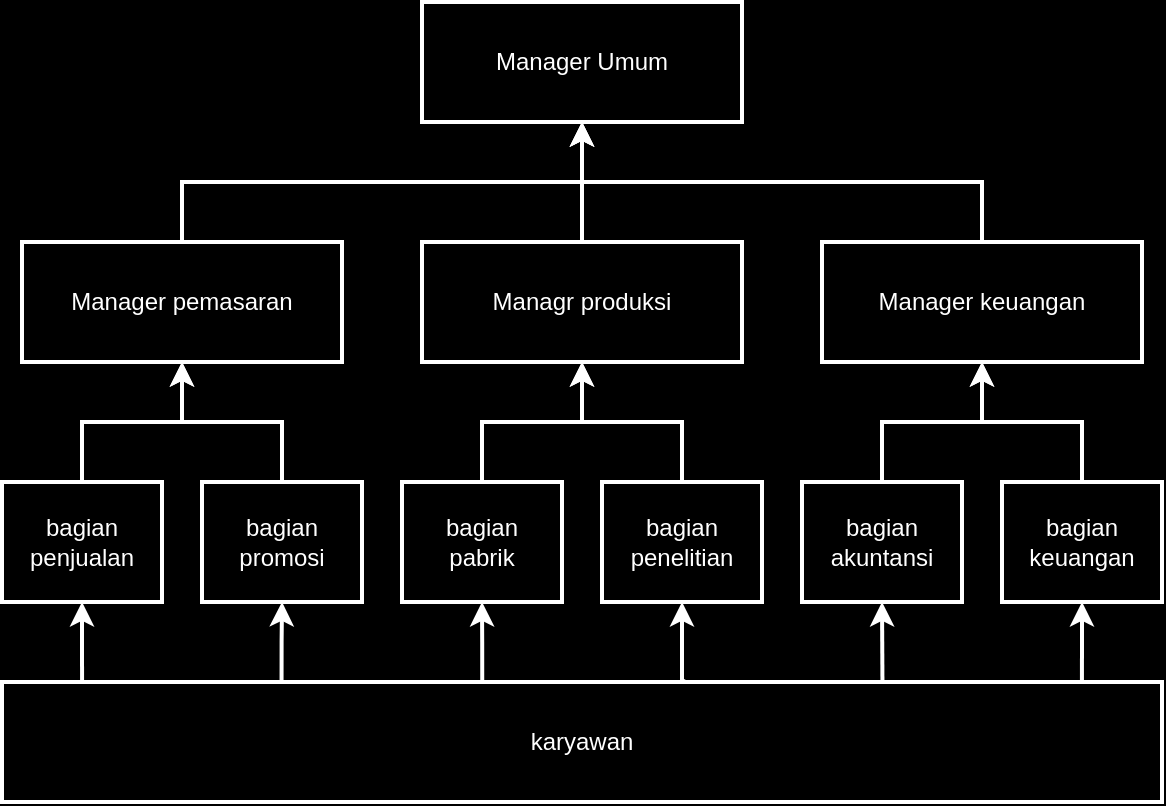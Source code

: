 <mxfile version="24.4.8" type="github">
  <diagram name="Page-1" id="YodKZr2Nsew-1IWJQJzp">
    <mxGraphModel dx="1189" dy="701" grid="1" gridSize="10" guides="1" tooltips="1" connect="1" arrows="1" fold="1" page="1" pageScale="1" pageWidth="850" pageHeight="1100" background="#000000" math="0" shadow="0">
      <root>
        <mxCell id="0" />
        <mxCell id="1" parent="0" />
        <mxCell id="A5s-50zNHgjBtvPFU55M-1" style="edgeStyle=orthogonalEdgeStyle;rounded=0;orthogonalLoop=1;jettySize=auto;html=1;exitX=0.5;exitY=0;exitDx=0;exitDy=0;entryX=0.5;entryY=1;entryDx=0;entryDy=0;strokeColor=#FFFFFF;strokeWidth=2;" edge="1" parent="1" source="A5s-50zNHgjBtvPFU55M-7" target="A5s-50zNHgjBtvPFU55M-4">
          <mxGeometry relative="1" as="geometry" />
        </mxCell>
        <mxCell id="A5s-50zNHgjBtvPFU55M-2" style="edgeStyle=orthogonalEdgeStyle;rounded=0;orthogonalLoop=1;jettySize=auto;html=1;exitX=0.5;exitY=0;exitDx=0;exitDy=0;entryX=0.5;entryY=1;entryDx=0;entryDy=0;strokeColor=#FFFFFF;strokeWidth=2;" edge="1" parent="1" source="A5s-50zNHgjBtvPFU55M-15" target="A5s-50zNHgjBtvPFU55M-4">
          <mxGeometry relative="1" as="geometry" />
        </mxCell>
        <mxCell id="A5s-50zNHgjBtvPFU55M-3" style="edgeStyle=orthogonalEdgeStyle;rounded=0;orthogonalLoop=1;jettySize=auto;html=1;exitX=0.5;exitY=0;exitDx=0;exitDy=0;entryX=0.5;entryY=1;entryDx=0;entryDy=0;strokeColor=#FFFFFF;strokeWidth=2;" edge="1" parent="1" source="A5s-50zNHgjBtvPFU55M-12" target="A5s-50zNHgjBtvPFU55M-4">
          <mxGeometry relative="1" as="geometry" />
        </mxCell>
        <mxCell id="A5s-50zNHgjBtvPFU55M-4" value="&lt;font color=&quot;#ffffff&quot;&gt;Manager Umum&lt;/font&gt;" style="rounded=0;whiteSpace=wrap;html=1;fillColor=none;strokeColor=#FFFFFF;strokeWidth=2;" vertex="1" parent="1">
          <mxGeometry x="280" y="20" width="160" height="60" as="geometry" />
        </mxCell>
        <mxCell id="A5s-50zNHgjBtvPFU55M-5" style="edgeStyle=orthogonalEdgeStyle;rounded=0;orthogonalLoop=1;jettySize=auto;html=1;exitX=0.5;exitY=0;exitDx=0;exitDy=0;entryX=0.5;entryY=1;entryDx=0;entryDy=0;strokeColor=#FFFFFF;strokeWidth=2;" edge="1" parent="1" source="A5s-50zNHgjBtvPFU55M-20" target="A5s-50zNHgjBtvPFU55M-7">
          <mxGeometry relative="1" as="geometry" />
        </mxCell>
        <mxCell id="A5s-50zNHgjBtvPFU55M-6" style="edgeStyle=orthogonalEdgeStyle;rounded=0;orthogonalLoop=1;jettySize=auto;html=1;exitX=0.5;exitY=0;exitDx=0;exitDy=0;entryX=0.5;entryY=1;entryDx=0;entryDy=0;strokeColor=#FFFFFF;strokeWidth=2;" edge="1" parent="1" source="A5s-50zNHgjBtvPFU55M-17" target="A5s-50zNHgjBtvPFU55M-7">
          <mxGeometry relative="1" as="geometry" />
        </mxCell>
        <mxCell id="A5s-50zNHgjBtvPFU55M-7" value="&lt;font color=&quot;#ffffff&quot;&gt;Managr produksi&lt;/font&gt;" style="rounded=0;whiteSpace=wrap;html=1;fillColor=none;strokeColor=#FFFFFF;strokeWidth=2;" vertex="1" parent="1">
          <mxGeometry x="280" y="140" width="160" height="60" as="geometry" />
        </mxCell>
        <mxCell id="A5s-50zNHgjBtvPFU55M-8" value="&lt;font color=&quot;#ffffff&quot;&gt;bagian penjualan&lt;/font&gt;" style="rounded=0;whiteSpace=wrap;html=1;fillColor=none;strokeColor=#FFFFFF;strokeWidth=2;" vertex="1" parent="1">
          <mxGeometry x="70" y="260" width="80" height="60" as="geometry" />
        </mxCell>
        <mxCell id="A5s-50zNHgjBtvPFU55M-9" value="&lt;font color=&quot;#ffffff&quot;&gt;karyawan&lt;/font&gt;" style="rounded=0;whiteSpace=wrap;html=1;fillColor=none;strokeColor=#FFFFFF;strokeWidth=2;" vertex="1" parent="1">
          <mxGeometry x="70" y="360" width="580" height="60" as="geometry" />
        </mxCell>
        <mxCell id="A5s-50zNHgjBtvPFU55M-10" style="edgeStyle=orthogonalEdgeStyle;rounded=0;orthogonalLoop=1;jettySize=auto;html=1;exitX=0.5;exitY=0;exitDx=0;exitDy=0;entryX=0.5;entryY=1;entryDx=0;entryDy=0;strokeColor=#FFFFFF;strokeWidth=2;" edge="1" parent="1" source="A5s-50zNHgjBtvPFU55M-18" target="A5s-50zNHgjBtvPFU55M-12">
          <mxGeometry relative="1" as="geometry" />
        </mxCell>
        <mxCell id="A5s-50zNHgjBtvPFU55M-11" style="edgeStyle=orthogonalEdgeStyle;rounded=0;orthogonalLoop=1;jettySize=auto;html=1;exitX=0.5;exitY=0;exitDx=0;exitDy=0;entryX=0.5;entryY=1;entryDx=0;entryDy=0;strokeColor=#FFFFFF;strokeWidth=2;" edge="1" parent="1" source="A5s-50zNHgjBtvPFU55M-19" target="A5s-50zNHgjBtvPFU55M-12">
          <mxGeometry relative="1" as="geometry" />
        </mxCell>
        <mxCell id="A5s-50zNHgjBtvPFU55M-12" value="&lt;font color=&quot;#ffffff&quot;&gt;Manager keuangan&lt;/font&gt;" style="rounded=0;whiteSpace=wrap;html=1;fillColor=none;strokeColor=#FFFFFF;strokeWidth=2;" vertex="1" parent="1">
          <mxGeometry x="480" y="140" width="160" height="60" as="geometry" />
        </mxCell>
        <mxCell id="A5s-50zNHgjBtvPFU55M-13" style="edgeStyle=orthogonalEdgeStyle;rounded=0;orthogonalLoop=1;jettySize=auto;html=1;exitX=0.5;exitY=0;exitDx=0;exitDy=0;entryX=0.5;entryY=1;entryDx=0;entryDy=0;strokeColor=#FFFFFF;strokeWidth=2;" edge="1" parent="1" source="A5s-50zNHgjBtvPFU55M-8" target="A5s-50zNHgjBtvPFU55M-15">
          <mxGeometry relative="1" as="geometry" />
        </mxCell>
        <mxCell id="A5s-50zNHgjBtvPFU55M-14" style="edgeStyle=orthogonalEdgeStyle;rounded=0;orthogonalLoop=1;jettySize=auto;html=1;exitX=0.5;exitY=0;exitDx=0;exitDy=0;entryX=0.5;entryY=1;entryDx=0;entryDy=0;strokeColor=#FFFFFF;strokeWidth=2;" edge="1" parent="1" source="A5s-50zNHgjBtvPFU55M-16" target="A5s-50zNHgjBtvPFU55M-15">
          <mxGeometry relative="1" as="geometry" />
        </mxCell>
        <mxCell id="A5s-50zNHgjBtvPFU55M-15" value="&lt;font color=&quot;#ffffff&quot;&gt;Manager pemasaran&lt;/font&gt;" style="rounded=0;whiteSpace=wrap;html=1;fillColor=none;strokeColor=#FFFFFF;strokeWidth=2;" vertex="1" parent="1">
          <mxGeometry x="80" y="140" width="160" height="60" as="geometry" />
        </mxCell>
        <mxCell id="A5s-50zNHgjBtvPFU55M-16" value="&lt;font color=&quot;#ffffff&quot;&gt;bagian promosi&lt;/font&gt;" style="rounded=0;whiteSpace=wrap;html=1;fillColor=none;strokeColor=#FFFFFF;strokeWidth=2;" vertex="1" parent="1">
          <mxGeometry x="170" y="260" width="80" height="60" as="geometry" />
        </mxCell>
        <mxCell id="A5s-50zNHgjBtvPFU55M-17" value="&lt;font color=&quot;#ffffff&quot;&gt;bagian penelitian&lt;/font&gt;" style="rounded=0;whiteSpace=wrap;html=1;fillColor=none;strokeColor=#FFFFFF;strokeWidth=2;" vertex="1" parent="1">
          <mxGeometry x="370" y="260" width="80" height="60" as="geometry" />
        </mxCell>
        <mxCell id="A5s-50zNHgjBtvPFU55M-18" value="&lt;font color=&quot;#ffffff&quot;&gt;bagian akuntansi&lt;/font&gt;" style="rounded=0;whiteSpace=wrap;html=1;fillColor=none;strokeColor=#FFFFFF;strokeWidth=2;" vertex="1" parent="1">
          <mxGeometry x="470" y="260" width="80" height="60" as="geometry" />
        </mxCell>
        <mxCell id="A5s-50zNHgjBtvPFU55M-19" value="&lt;font color=&quot;#ffffff&quot;&gt;bagian keuangan&lt;/font&gt;" style="rounded=0;whiteSpace=wrap;html=1;fillColor=none;strokeColor=#FFFFFF;strokeWidth=2;" vertex="1" parent="1">
          <mxGeometry x="570" y="260" width="80" height="60" as="geometry" />
        </mxCell>
        <mxCell id="A5s-50zNHgjBtvPFU55M-20" value="&lt;font color=&quot;#ffffff&quot;&gt;bagian&lt;/font&gt;&lt;div&gt;&lt;font color=&quot;#ffffff&quot;&gt;pabrik&lt;/font&gt;&lt;/div&gt;" style="rounded=0;whiteSpace=wrap;html=1;fillColor=none;strokeColor=#FFFFFF;strokeWidth=2;" vertex="1" parent="1">
          <mxGeometry x="270" y="260" width="80" height="60" as="geometry" />
        </mxCell>
        <mxCell id="A5s-50zNHgjBtvPFU55M-21" style="edgeStyle=orthogonalEdgeStyle;rounded=0;orthogonalLoop=1;jettySize=auto;html=1;exitX=0.931;exitY=0;exitDx=0;exitDy=0;strokeColor=#FFFFFF;strokeWidth=2;entryX=0.5;entryY=1;entryDx=0;entryDy=0;exitPerimeter=0;" edge="1" parent="1" source="A5s-50zNHgjBtvPFU55M-9" target="A5s-50zNHgjBtvPFU55M-19">
          <mxGeometry relative="1" as="geometry">
            <mxPoint x="609" y="361" as="sourcePoint" />
          </mxGeometry>
        </mxCell>
        <mxCell id="A5s-50zNHgjBtvPFU55M-22" style="edgeStyle=orthogonalEdgeStyle;rounded=0;orthogonalLoop=1;jettySize=auto;html=1;exitX=0.759;exitY=-0.009;exitDx=0;exitDy=0;entryX=0.5;entryY=1;entryDx=0;entryDy=0;strokeColor=#FFFFFF;strokeWidth=2;exitPerimeter=0;" edge="1" parent="1" source="A5s-50zNHgjBtvPFU55M-9" target="A5s-50zNHgjBtvPFU55M-18">
          <mxGeometry relative="1" as="geometry" />
        </mxCell>
        <mxCell id="A5s-50zNHgjBtvPFU55M-23" style="edgeStyle=orthogonalEdgeStyle;rounded=0;orthogonalLoop=1;jettySize=auto;html=1;exitX=0.589;exitY=-0.006;exitDx=0;exitDy=0;entryX=0.5;entryY=1;entryDx=0;entryDy=0;strokeColor=#FFFFFF;strokeWidth=2;exitPerimeter=0;" edge="1" parent="1" source="A5s-50zNHgjBtvPFU55M-9" target="A5s-50zNHgjBtvPFU55M-17">
          <mxGeometry relative="1" as="geometry" />
        </mxCell>
        <mxCell id="A5s-50zNHgjBtvPFU55M-24" style="edgeStyle=orthogonalEdgeStyle;rounded=0;orthogonalLoop=1;jettySize=auto;html=1;exitX=0.414;exitY=0.004;exitDx=0;exitDy=0;entryX=0.5;entryY=1;entryDx=0;entryDy=0;strokeColor=#FFFFFF;strokeWidth=2;exitPerimeter=0;" edge="1" parent="1" source="A5s-50zNHgjBtvPFU55M-9" target="A5s-50zNHgjBtvPFU55M-20">
          <mxGeometry relative="1" as="geometry" />
        </mxCell>
        <mxCell id="A5s-50zNHgjBtvPFU55M-25" style="edgeStyle=orthogonalEdgeStyle;rounded=0;orthogonalLoop=1;jettySize=auto;html=1;exitX=0.241;exitY=0.001;exitDx=0;exitDy=0;entryX=0.5;entryY=1;entryDx=0;entryDy=0;strokeColor=#FFFFFF;strokeWidth=2;exitPerimeter=0;" edge="1" parent="1" source="A5s-50zNHgjBtvPFU55M-9" target="A5s-50zNHgjBtvPFU55M-16">
          <mxGeometry relative="1" as="geometry" />
        </mxCell>
        <mxCell id="A5s-50zNHgjBtvPFU55M-26" style="edgeStyle=orthogonalEdgeStyle;rounded=0;orthogonalLoop=1;jettySize=auto;html=1;exitX=0.069;exitY=0;exitDx=0;exitDy=0;entryX=0.5;entryY=1;entryDx=0;entryDy=0;strokeColor=#FFFFFF;strokeWidth=2;exitPerimeter=0;" edge="1" parent="1" source="A5s-50zNHgjBtvPFU55M-9" target="A5s-50zNHgjBtvPFU55M-8">
          <mxGeometry relative="1" as="geometry" />
        </mxCell>
      </root>
    </mxGraphModel>
  </diagram>
</mxfile>
